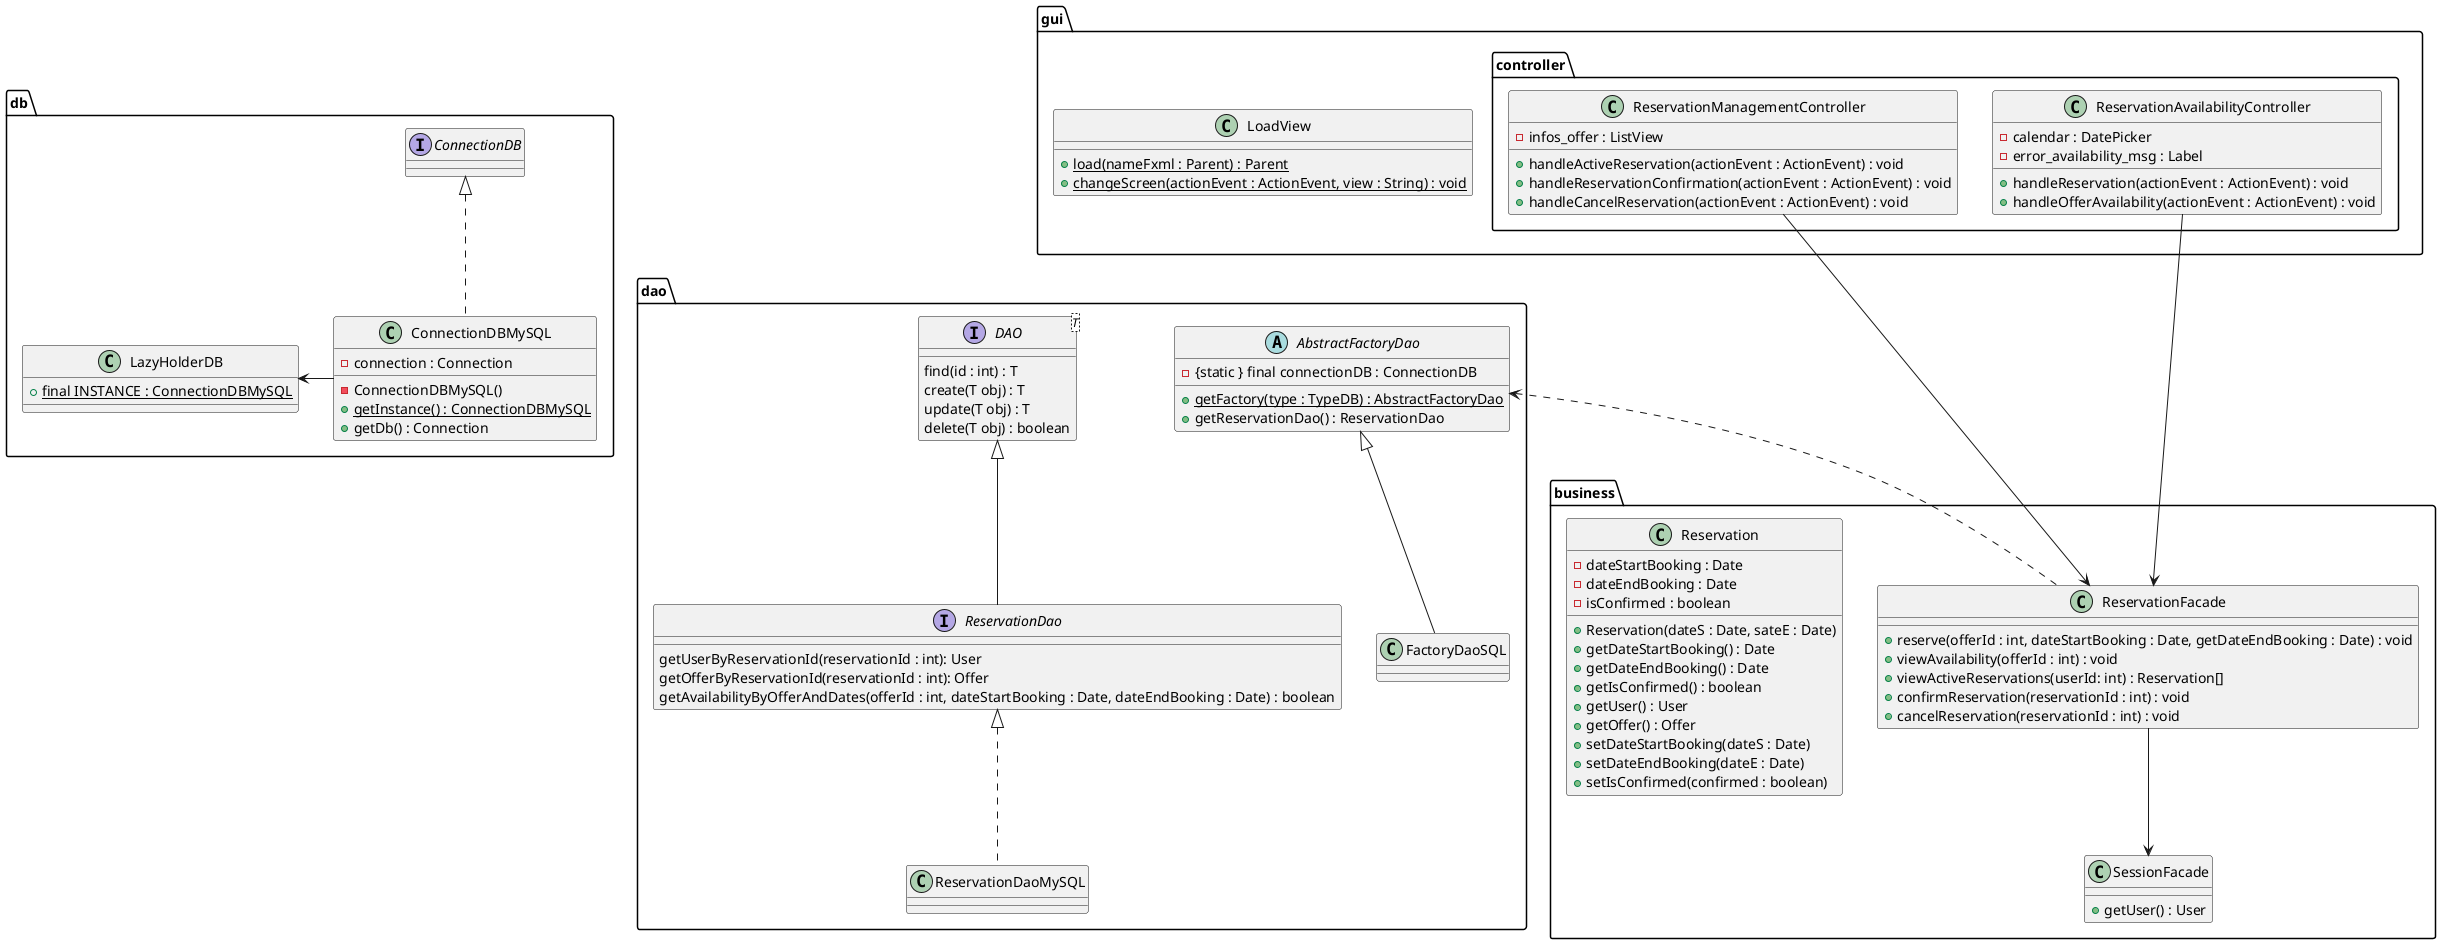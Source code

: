 @startuml

package dao {


    interface ReservationDao{
        getUserByReservationId(reservationId : int): User
        getOfferByReservationId(reservationId : int): Offer
        getAvailabilityByOfferAndDates(offerId : int, dateStartBooking : Date, dateEndBooking : Date) : boolean
    }
    class ReservationDaoMySQL
    AbstractFactoryDao <|-- FactoryDaoSQL
    ReservationDao <|.. ReservationDaoMySQL

    interface DAO<T>{
        find(id : int) : T
        create(T obj) : T
        update(T obj) : T
        delete(T obj) : boolean
    }

    abstract AbstractFactoryDao{
        - {static } final connectionDB : ConnectionDB
        + {static} getFactory(type : TypeDB) : AbstractFactoryDao
        + getReservationDao() : ReservationDao
    }

    class FactoryDaoSQL{
    }


    DAO <|-- ReservationDao
}
package db{
    class ConnectionDBMySQL{
        - connection : Connection
        - ConnectionDBMySQL()
        + {static} getInstance() : ConnectionDBMySQL
        + getDb() : Connection
    }

    class LazyHolderDB{
        + {static} final INSTANCE : ConnectionDBMySQL
    }
    interface ConnectionDB
    ConnectionDBMySQL -Left-> LazyHolderDB
    ConnectionDBMySQL .up.|> ConnectionDB

}
package business{
    class SessionFacade{
            + getUser() : User
        }

    class ReservationFacade{
        + reserve(offerId : int, dateStartBooking : Date, getDateEndBooking : Date) : void
        + viewAvailability(offerId : int) : void
        + viewActiveReservations(userId: int) : Reservation[]
        + confirmReservation(reservationId : int) : void
        + cancelReservation(reservationId : int) : void
    }

    class Reservation{
        -dateStartBooking : Date
        -dateEndBooking : Date
        -isConfirmed : boolean
        +Reservation(dateS : Date, sateE : Date)
        +getDateStartBooking() : Date
        +getDateEndBooking() : Date
        +getIsConfirmed() : boolean
        +getUser() : User
        +getOffer() : Offer
        +setDateStartBooking(dateS : Date)
        +setDateEndBooking(dateE : Date)
        +setIsConfirmed(confirmed : boolean)
    }
    ReservationFacade --> SessionFacade

}

package gui{

    class LoadView{
        + {static} load(nameFxml : Parent) : Parent
        + {static} changeScreen(actionEvent : ActionEvent, view : String) : void
    }

    package controller{
        class ReservationAvailabilityController{
            - calendar : DatePicker
            - error_availability_msg : Label
            + handleReservation(actionEvent : ActionEvent) : void
            + handleOfferAvailability(actionEvent : ActionEvent) : void
        }

        class ReservationManagementController{
            - infos_offer : ListView
            + handleActiveReservation(actionEvent : ActionEvent) : void
            + handleReservationConfirmation(actionEvent : ActionEvent) : void
            + handleCancelReservation(actionEvent : ActionEvent) : void
        }

    }
}

ReservationFacade <--Up- ReservationAvailabilityController
ReservationFacade <--Up- ReservationManagementController
ReservationFacade .Up.> AbstractFactoryDao



@enduml